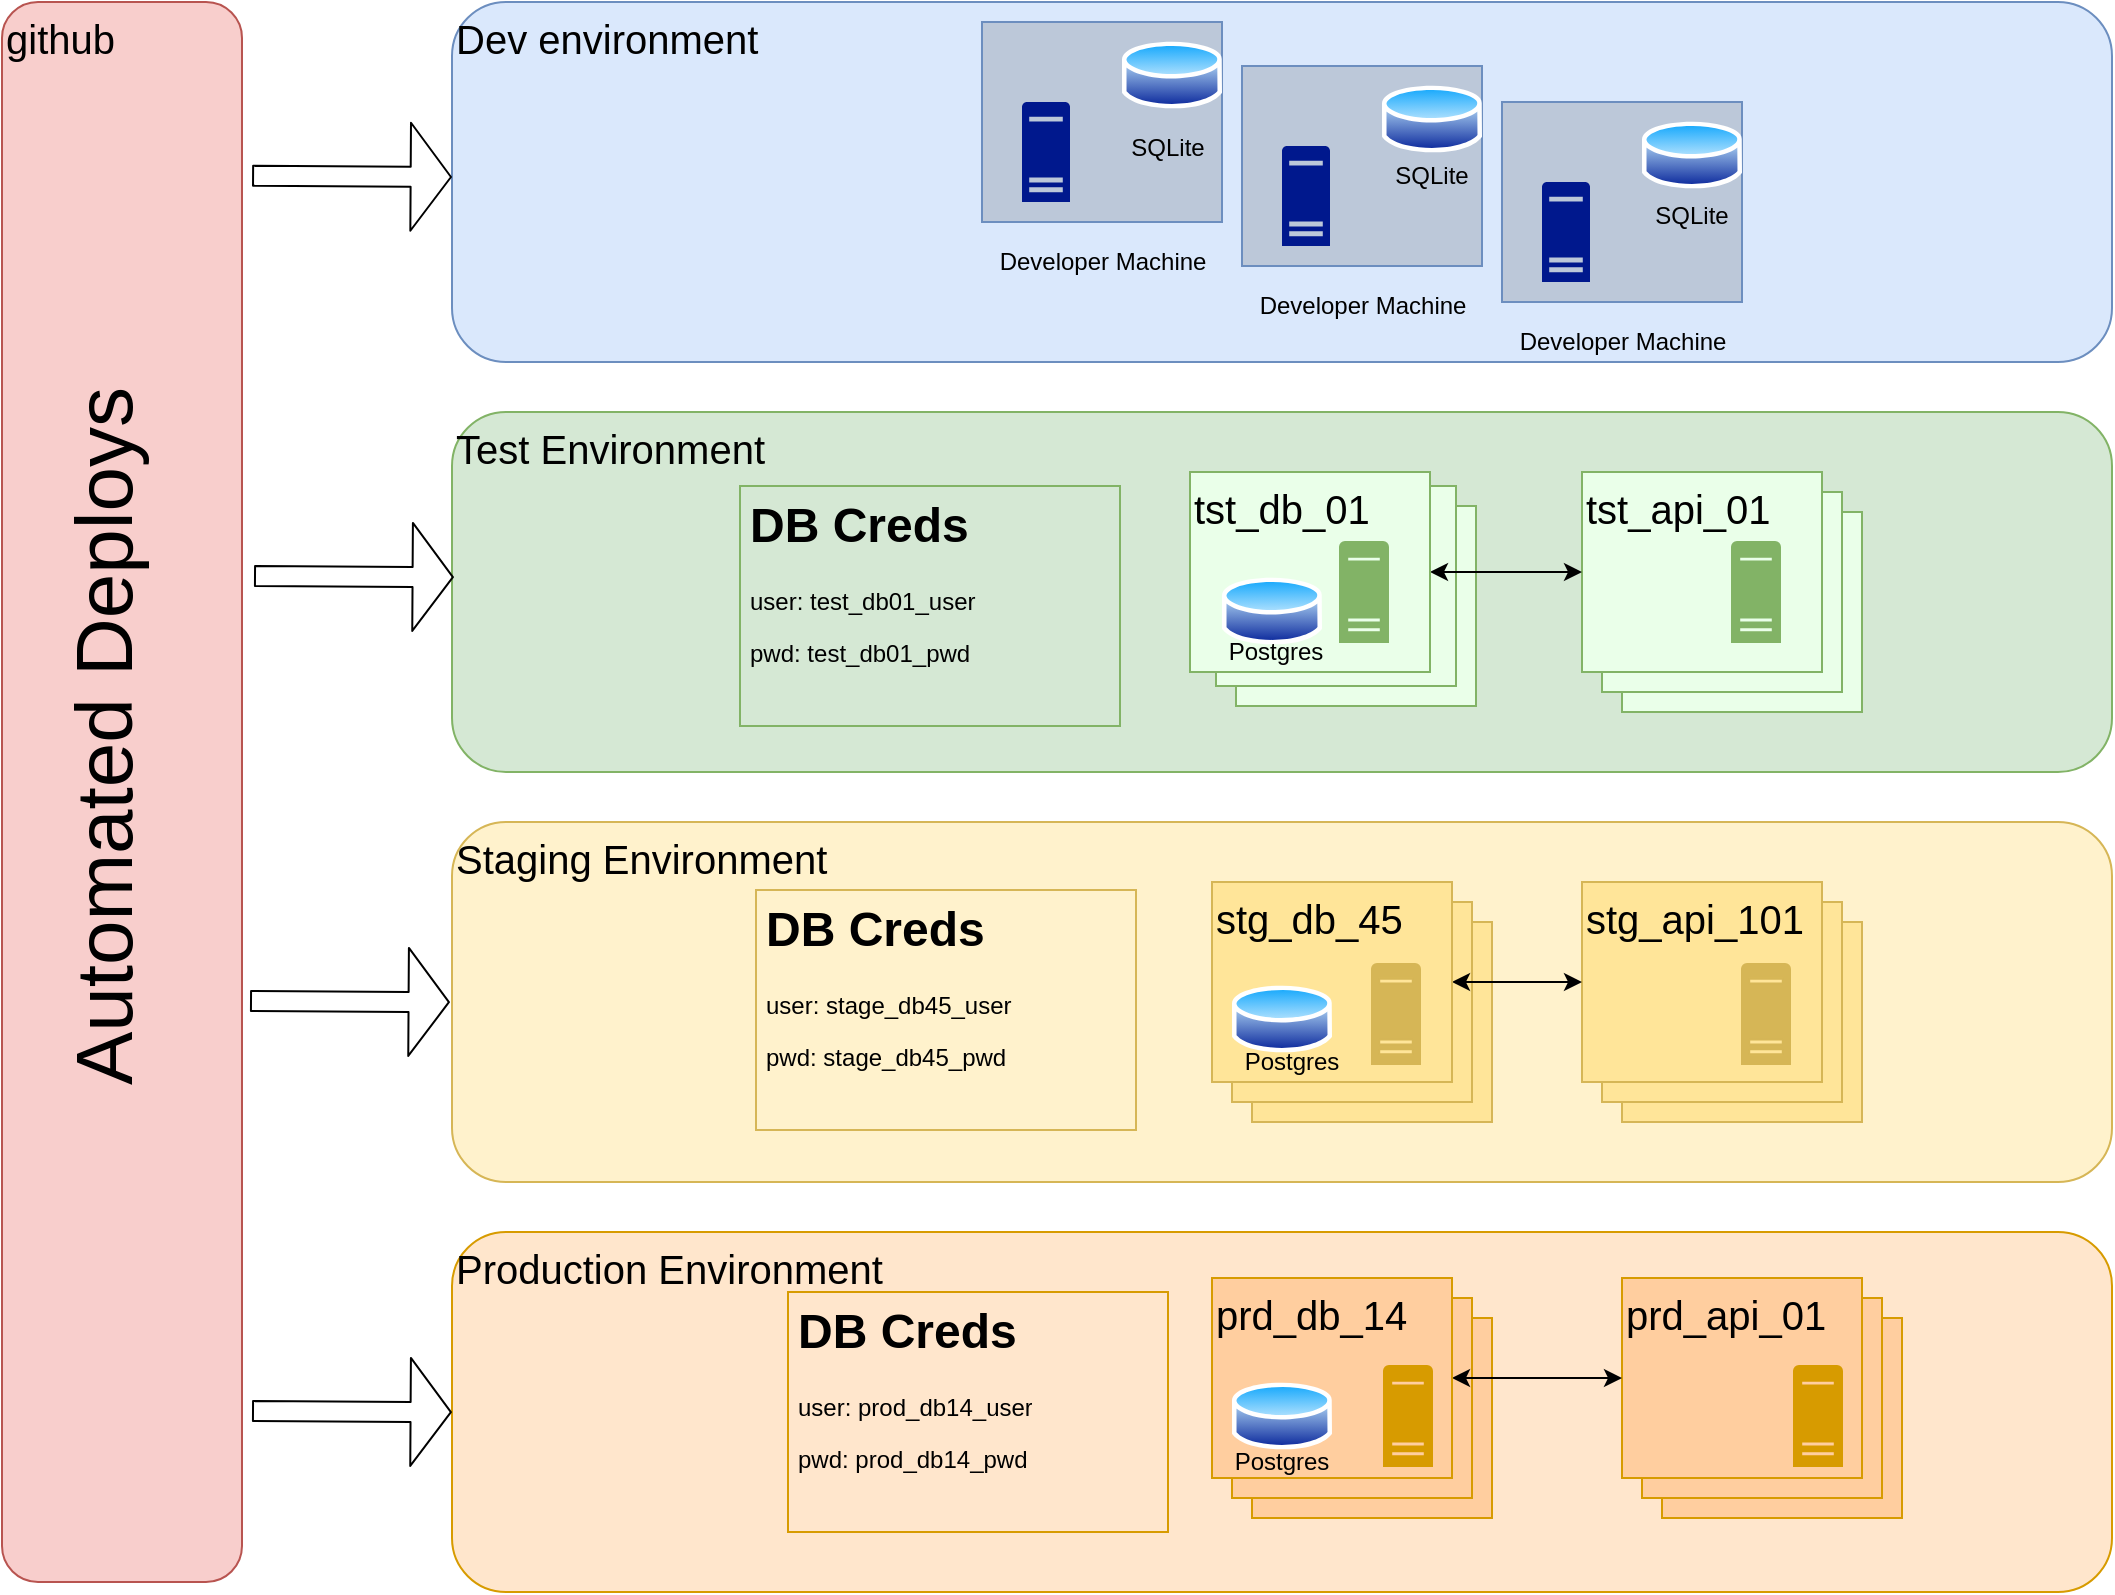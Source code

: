 <mxfile version="13.7.3" type="device"><diagram id="QA4NYWG0GciMG5Gy8Xm0" name="Page-1"><mxGraphModel dx="1426" dy="980" grid="0" gridSize="10" guides="1" tooltips="1" connect="1" arrows="1" fold="1" page="1" pageScale="1" pageWidth="1100" pageHeight="850" math="0" shadow="0"><root><mxCell id="0"/><mxCell id="1" parent="0"/><mxCell id="i8wj20by1rNoWPPWYiJx-12" value="Production Environment" style="rounded=1;whiteSpace=wrap;html=1;rotation=90;horizontal=0;align=left;verticalAlign=top;fontSize=20;fillColor=#ffe6cc;strokeColor=#d79b00;" vertex="1" parent="1"><mxGeometry x="580" y="330" width="180" height="830" as="geometry"/></mxCell><mxCell id="i8wj20by1rNoWPPWYiJx-91" value="" style="rounded=0;whiteSpace=wrap;html=1;fontSize=20;align=left;strokeColor=#d79b00;fillColor=#FFCE9F;verticalAlign=top;" vertex="1" parent="1"><mxGeometry x="860" y="698" width="120" height="100" as="geometry"/></mxCell><mxCell id="i8wj20by1rNoWPPWYiJx-90" value="" style="rounded=0;whiteSpace=wrap;html=1;fontSize=20;align=left;strokeColor=#d79b00;fillColor=#FFCE9F;verticalAlign=top;" vertex="1" parent="1"><mxGeometry x="850" y="688" width="120" height="100" as="geometry"/></mxCell><mxCell id="i8wj20by1rNoWPPWYiJx-11" value="Staging Environment" style="rounded=1;whiteSpace=wrap;html=1;rotation=90;horizontal=0;align=left;verticalAlign=top;fontSize=20;fillColor=#fff2cc;strokeColor=#d6b656;" vertex="1" parent="1"><mxGeometry x="580" y="125" width="180" height="830" as="geometry"/></mxCell><mxCell id="i8wj20by1rNoWPPWYiJx-89" value="" style="rounded=0;whiteSpace=wrap;html=1;fontSize=20;align=left;strokeColor=#d6b656;fillColor=#FFE599;verticalAlign=top;" vertex="1" parent="1"><mxGeometry x="840" y="500" width="120" height="100" as="geometry"/></mxCell><mxCell id="i8wj20by1rNoWPPWYiJx-88" value="" style="rounded=0;whiteSpace=wrap;html=1;fontSize=20;align=left;strokeColor=#d6b656;fillColor=#FFE599;verticalAlign=top;" vertex="1" parent="1"><mxGeometry x="830" y="490" width="120" height="100" as="geometry"/></mxCell><mxCell id="i8wj20by1rNoWPPWYiJx-10" value="Test Environment" style="rounded=1;whiteSpace=wrap;html=1;rotation=90;horizontal=0;align=left;verticalAlign=top;fontSize=20;fillColor=#d5e8d4;strokeColor=#82b366;" vertex="1" parent="1"><mxGeometry x="580" y="-80" width="180" height="830" as="geometry"/></mxCell><mxCell id="i8wj20by1rNoWPPWYiJx-87" value="" style="rounded=0;whiteSpace=wrap;html=1;fontSize=20;align=left;strokeColor=#82b366;fillColor=#EAFFE9;verticalAlign=top;" vertex="1" parent="1"><mxGeometry x="840" y="295" width="120" height="100" as="geometry"/></mxCell><mxCell id="i8wj20by1rNoWPPWYiJx-86" value="" style="rounded=0;whiteSpace=wrap;html=1;fontSize=20;align=left;strokeColor=#82b366;fillColor=#EAFFE9;verticalAlign=top;" vertex="1" parent="1"><mxGeometry x="830" y="285" width="120" height="100" as="geometry"/></mxCell><mxCell id="i8wj20by1rNoWPPWYiJx-85" value="" style="rounded=0;whiteSpace=wrap;html=1;fontSize=20;align=left;strokeColor=#d79b00;fillColor=#FFCE9F;verticalAlign=top;" vertex="1" parent="1"><mxGeometry x="655" y="698" width="120" height="100" as="geometry"/></mxCell><mxCell id="i8wj20by1rNoWPPWYiJx-84" value="" style="rounded=0;whiteSpace=wrap;html=1;fontSize=20;align=left;strokeColor=#d79b00;fillColor=#FFCE9F;verticalAlign=top;" vertex="1" parent="1"><mxGeometry x="645" y="688" width="120" height="100" as="geometry"/></mxCell><mxCell id="i8wj20by1rNoWPPWYiJx-83" value="" style="rounded=0;whiteSpace=wrap;html=1;fontSize=20;align=left;strokeColor=#d6b656;fillColor=#FFE599;verticalAlign=top;" vertex="1" parent="1"><mxGeometry x="655" y="500" width="120" height="100" as="geometry"/></mxCell><mxCell id="i8wj20by1rNoWPPWYiJx-82" value="" style="rounded=0;whiteSpace=wrap;html=1;fontSize=20;align=left;strokeColor=#d6b656;fillColor=#FFE599;verticalAlign=top;" vertex="1" parent="1"><mxGeometry x="645" y="490" width="120" height="100" as="geometry"/></mxCell><mxCell id="i8wj20by1rNoWPPWYiJx-81" value="" style="rounded=0;whiteSpace=wrap;html=1;fontSize=20;align=left;strokeColor=#82b366;fillColor=#EAFFE9;verticalAlign=top;" vertex="1" parent="1"><mxGeometry x="647" y="292" width="120" height="100" as="geometry"/></mxCell><mxCell id="i8wj20by1rNoWPPWYiJx-80" value="" style="rounded=0;whiteSpace=wrap;html=1;fontSize=20;align=left;strokeColor=#82b366;fillColor=#EAFFE9;verticalAlign=top;" vertex="1" parent="1"><mxGeometry x="637" y="282" width="120" height="100" as="geometry"/></mxCell><mxCell id="i8wj20by1rNoWPPWYiJx-48" value="prd_api_01" style="rounded=0;whiteSpace=wrap;html=1;fontSize=20;align=left;strokeColor=#d79b00;fillColor=#FFCE9F;verticalAlign=top;" vertex="1" parent="1"><mxGeometry x="840" y="678" width="120" height="100" as="geometry"/></mxCell><mxCell id="i8wj20by1rNoWPPWYiJx-47" value="stg_api_101" style="rounded=0;whiteSpace=wrap;html=1;fontSize=20;align=left;strokeColor=#d6b656;fillColor=#FFE599;verticalAlign=top;" vertex="1" parent="1"><mxGeometry x="820" y="480" width="120" height="100" as="geometry"/></mxCell><mxCell id="i8wj20by1rNoWPPWYiJx-46" value="tst_api_01" style="rounded=0;whiteSpace=wrap;html=1;fontSize=20;align=left;strokeColor=#82b366;fillColor=#EAFFE9;verticalAlign=top;" vertex="1" parent="1"><mxGeometry x="820" y="275" width="120" height="100" as="geometry"/></mxCell><mxCell id="i8wj20by1rNoWPPWYiJx-1" value="Dev environment" style="rounded=1;whiteSpace=wrap;html=1;rotation=90;horizontal=0;align=left;verticalAlign=top;fontSize=20;fillColor=#dae8fc;strokeColor=#6c8ebf;" vertex="1" parent="1"><mxGeometry x="580" y="-285" width="180" height="830" as="geometry"/></mxCell><mxCell id="i8wj20by1rNoWPPWYiJx-16" value="github" style="rounded=1;whiteSpace=wrap;html=1;fontSize=20;align=left;verticalAlign=top;fillColor=#f8cecc;strokeColor=#b85450;" vertex="1" parent="1"><mxGeometry x="30" y="40" width="120" height="790" as="geometry"/></mxCell><mxCell id="i8wj20by1rNoWPPWYiJx-18" value="" style="group" vertex="1" connectable="0" parent="1"><mxGeometry x="520" y="50" width="120" height="130" as="geometry"/></mxCell><mxCell id="i8wj20by1rNoWPPWYiJx-13" value="" style="rounded=0;whiteSpace=wrap;html=1;fontSize=20;align=left;strokeColor=#6c8ebf;fillColor=#BCC8D9;" vertex="1" parent="i8wj20by1rNoWPPWYiJx-18"><mxGeometry width="120" height="100" as="geometry"/></mxCell><mxCell id="i8wj20by1rNoWPPWYiJx-14" value="" style="aspect=fixed;pointerEvents=1;shadow=0;dashed=0;html=1;strokeColor=none;labelPosition=center;verticalLabelPosition=bottom;verticalAlign=top;align=center;fillColor=#00188D;shape=mxgraph.mscae.enterprise.server_generic;fontSize=20;" vertex="1" parent="i8wj20by1rNoWPPWYiJx-18"><mxGeometry x="20" y="40" width="24" height="50" as="geometry"/></mxCell><mxCell id="i8wj20by1rNoWPPWYiJx-15" value="" style="aspect=fixed;perimeter=ellipsePerimeter;html=1;align=center;shadow=0;dashed=0;spacingTop=3;image;image=img/lib/active_directory/database.svg;fontSize=20;" vertex="1" parent="i8wj20by1rNoWPPWYiJx-18"><mxGeometry x="70" y="8" width="50" height="37" as="geometry"/></mxCell><mxCell id="i8wj20by1rNoWPPWYiJx-17" value="Developer Machine" style="text;html=1;align=center;verticalAlign=middle;resizable=0;points=[];autosize=1;fontSize=12;" vertex="1" parent="i8wj20by1rNoWPPWYiJx-18"><mxGeometry y="110" width="120" height="20" as="geometry"/></mxCell><mxCell id="i8wj20by1rNoWPPWYiJx-74" value="SQLite" style="text;html=1;strokeColor=none;fillColor=none;align=center;verticalAlign=middle;whiteSpace=wrap;rounded=0;fontSize=12;" vertex="1" parent="i8wj20by1rNoWPPWYiJx-18"><mxGeometry x="73" y="53" width="40" height="20" as="geometry"/></mxCell><mxCell id="i8wj20by1rNoWPPWYiJx-19" value="" style="group" vertex="1" connectable="0" parent="1"><mxGeometry x="650" y="72" width="120" height="130" as="geometry"/></mxCell><mxCell id="i8wj20by1rNoWPPWYiJx-20" value="" style="rounded=0;whiteSpace=wrap;html=1;fontSize=20;align=left;strokeColor=#6c8ebf;fillColor=#BCC8D9;" vertex="1" parent="i8wj20by1rNoWPPWYiJx-19"><mxGeometry width="120" height="100" as="geometry"/></mxCell><mxCell id="i8wj20by1rNoWPPWYiJx-21" value="" style="aspect=fixed;pointerEvents=1;shadow=0;dashed=0;html=1;strokeColor=none;labelPosition=center;verticalLabelPosition=bottom;verticalAlign=top;align=center;fillColor=#00188D;shape=mxgraph.mscae.enterprise.server_generic;fontSize=20;" vertex="1" parent="i8wj20by1rNoWPPWYiJx-19"><mxGeometry x="20" y="40" width="24" height="50" as="geometry"/></mxCell><mxCell id="i8wj20by1rNoWPPWYiJx-22" value="" style="aspect=fixed;perimeter=ellipsePerimeter;html=1;align=center;shadow=0;dashed=0;spacingTop=3;image;image=img/lib/active_directory/database.svg;fontSize=20;" vertex="1" parent="i8wj20by1rNoWPPWYiJx-19"><mxGeometry x="70" y="8" width="50" height="37" as="geometry"/></mxCell><mxCell id="i8wj20by1rNoWPPWYiJx-23" value="Developer Machine" style="text;html=1;align=center;verticalAlign=middle;resizable=0;points=[];autosize=1;fontSize=12;" vertex="1" parent="i8wj20by1rNoWPPWYiJx-19"><mxGeometry y="110" width="120" height="20" as="geometry"/></mxCell><mxCell id="i8wj20by1rNoWPPWYiJx-75" value="SQLite" style="text;html=1;strokeColor=none;fillColor=none;align=center;verticalAlign=middle;whiteSpace=wrap;rounded=0;fontSize=12;" vertex="1" parent="i8wj20by1rNoWPPWYiJx-19"><mxGeometry x="75" y="45" width="40" height="20" as="geometry"/></mxCell><mxCell id="i8wj20by1rNoWPPWYiJx-24" value="" style="group" vertex="1" connectable="0" parent="1"><mxGeometry x="780" y="90" width="120" height="130" as="geometry"/></mxCell><mxCell id="i8wj20by1rNoWPPWYiJx-25" value="" style="rounded=0;whiteSpace=wrap;html=1;fontSize=20;align=left;strokeColor=#6c8ebf;fillColor=#BCC8D9;" vertex="1" parent="i8wj20by1rNoWPPWYiJx-24"><mxGeometry width="120" height="100" as="geometry"/></mxCell><mxCell id="i8wj20by1rNoWPPWYiJx-26" value="" style="aspect=fixed;pointerEvents=1;shadow=0;dashed=0;html=1;strokeColor=none;labelPosition=center;verticalLabelPosition=bottom;verticalAlign=top;align=center;fillColor=#00188D;shape=mxgraph.mscae.enterprise.server_generic;fontSize=20;" vertex="1" parent="i8wj20by1rNoWPPWYiJx-24"><mxGeometry x="20" y="40" width="24" height="50" as="geometry"/></mxCell><mxCell id="i8wj20by1rNoWPPWYiJx-27" value="" style="aspect=fixed;perimeter=ellipsePerimeter;html=1;align=center;shadow=0;dashed=0;spacingTop=3;image;image=img/lib/active_directory/database.svg;fontSize=20;" vertex="1" parent="i8wj20by1rNoWPPWYiJx-24"><mxGeometry x="70" y="8" width="50" height="37" as="geometry"/></mxCell><mxCell id="i8wj20by1rNoWPPWYiJx-28" value="Developer Machine" style="text;html=1;align=center;verticalAlign=middle;resizable=0;points=[];autosize=1;fontSize=12;" vertex="1" parent="i8wj20by1rNoWPPWYiJx-24"><mxGeometry y="110" width="120" height="20" as="geometry"/></mxCell><mxCell id="i8wj20by1rNoWPPWYiJx-76" value="SQLite" style="text;html=1;strokeColor=none;fillColor=none;align=center;verticalAlign=middle;whiteSpace=wrap;rounded=0;fontSize=12;" vertex="1" parent="i8wj20by1rNoWPPWYiJx-24"><mxGeometry x="75" y="47" width="40" height="20" as="geometry"/></mxCell><mxCell id="i8wj20by1rNoWPPWYiJx-42" value="" style="aspect=fixed;pointerEvents=1;shadow=0;dashed=0;html=1;strokeColor=#82b366;labelPosition=center;verticalLabelPosition=bottom;verticalAlign=top;align=center;shape=mxgraph.mscae.enterprise.server_generic;fontSize=20;fillColor=#82B366;" vertex="1" parent="1"><mxGeometry x="895" y="310" width="24" height="50" as="geometry"/></mxCell><mxCell id="i8wj20by1rNoWPPWYiJx-43" value="" style="aspect=fixed;pointerEvents=1;shadow=0;dashed=0;html=1;strokeColor=#d6b656;labelPosition=center;verticalLabelPosition=bottom;verticalAlign=top;align=center;shape=mxgraph.mscae.enterprise.server_generic;fontSize=20;fillColor=#D6B656;" vertex="1" parent="1"><mxGeometry x="900" y="521" width="24" height="50" as="geometry"/></mxCell><mxCell id="i8wj20by1rNoWPPWYiJx-44" value="" style="aspect=fixed;pointerEvents=1;shadow=0;dashed=0;html=1;strokeColor=#d79b00;labelPosition=center;verticalLabelPosition=bottom;verticalAlign=top;align=center;shape=mxgraph.mscae.enterprise.server_generic;fontSize=20;fillColor=#D79B00;" vertex="1" parent="1"><mxGeometry x="926" y="722" width="24" height="50" as="geometry"/></mxCell><mxCell id="i8wj20by1rNoWPPWYiJx-52" value="" style="shape=flexArrow;endArrow=classic;html=1;fontSize=12;exitX=1.042;exitY=0.11;exitDx=0;exitDy=0;exitPerimeter=0;endWidth=43;endSize=6.39;" edge="1" parent="1" source="i8wj20by1rNoWPPWYiJx-16" target="i8wj20by1rNoWPPWYiJx-1"><mxGeometry width="50" height="50" relative="1" as="geometry"><mxPoint x="152" y="137" as="sourcePoint"/><mxPoint x="202" y="87" as="targetPoint"/></mxGeometry></mxCell><mxCell id="i8wj20by1rNoWPPWYiJx-53" value="" style="shape=flexArrow;endArrow=classic;html=1;fontSize=12;exitX=1.042;exitY=0.11;exitDx=0;exitDy=0;exitPerimeter=0;endWidth=43;endSize=6.39;" edge="1" parent="1"><mxGeometry width="50" height="50" relative="1" as="geometry"><mxPoint x="156.0" y="327.0" as="sourcePoint"/><mxPoint x="255.96" y="327.602" as="targetPoint"/></mxGeometry></mxCell><mxCell id="i8wj20by1rNoWPPWYiJx-54" value="" style="shape=flexArrow;endArrow=classic;html=1;fontSize=12;exitX=1.042;exitY=0.11;exitDx=0;exitDy=0;exitPerimeter=0;endWidth=43;endSize=6.39;" edge="1" parent="1"><mxGeometry width="50" height="50" relative="1" as="geometry"><mxPoint x="154.0" y="539.5" as="sourcePoint"/><mxPoint x="253.96" y="540.102" as="targetPoint"/></mxGeometry></mxCell><mxCell id="i8wj20by1rNoWPPWYiJx-55" value="" style="shape=flexArrow;endArrow=classic;html=1;fontSize=12;exitX=1.042;exitY=0.11;exitDx=0;exitDy=0;exitPerimeter=0;endWidth=43;endSize=6.39;" edge="1" parent="1"><mxGeometry width="50" height="50" relative="1" as="geometry"><mxPoint x="155.0" y="744.5" as="sourcePoint"/><mxPoint x="254.96" y="745.102" as="targetPoint"/></mxGeometry></mxCell><mxCell id="i8wj20by1rNoWPPWYiJx-70" style="edgeStyle=orthogonalEdgeStyle;rounded=0;orthogonalLoop=1;jettySize=auto;html=1;fontSize=12;startArrow=classic;startFill=1;" edge="1" parent="1" source="i8wj20by1rNoWPPWYiJx-56" target="i8wj20by1rNoWPPWYiJx-46"><mxGeometry relative="1" as="geometry"/></mxCell><mxCell id="i8wj20by1rNoWPPWYiJx-56" value="tst_db_01" style="rounded=0;whiteSpace=wrap;html=1;fontSize=20;align=left;strokeColor=#82b366;fillColor=#EAFFE9;verticalAlign=top;" vertex="1" parent="1"><mxGeometry x="624" y="275" width="120" height="100" as="geometry"/></mxCell><mxCell id="i8wj20by1rNoWPPWYiJx-57" value="" style="aspect=fixed;pointerEvents=1;shadow=0;dashed=0;html=1;strokeColor=#82b366;labelPosition=center;verticalLabelPosition=bottom;verticalAlign=top;align=center;shape=mxgraph.mscae.enterprise.server_generic;fontSize=20;fillColor=#82B366;" vertex="1" parent="1"><mxGeometry x="699" y="310" width="24" height="50" as="geometry"/></mxCell><mxCell id="i8wj20by1rNoWPPWYiJx-58" value="" style="aspect=fixed;perimeter=ellipsePerimeter;html=1;align=center;shadow=0;dashed=0;spacingTop=3;image;image=img/lib/active_directory/database.svg;fontSize=20;" vertex="1" parent="1"><mxGeometry x="640" y="326" width="50" height="37" as="geometry"/></mxCell><mxCell id="i8wj20by1rNoWPPWYiJx-69" style="edgeStyle=orthogonalEdgeStyle;rounded=0;orthogonalLoop=1;jettySize=auto;html=1;fontSize=12;startFill=1;startArrow=classic;" edge="1" parent="1" source="i8wj20by1rNoWPPWYiJx-59" target="i8wj20by1rNoWPPWYiJx-47"><mxGeometry relative="1" as="geometry"/></mxCell><mxCell id="i8wj20by1rNoWPPWYiJx-59" value="stg_db_45" style="rounded=0;whiteSpace=wrap;html=1;fontSize=20;align=left;strokeColor=#d6b656;fillColor=#FFE599;verticalAlign=top;" vertex="1" parent="1"><mxGeometry x="635" y="480" width="120" height="100" as="geometry"/></mxCell><mxCell id="i8wj20by1rNoWPPWYiJx-60" value="" style="aspect=fixed;pointerEvents=1;shadow=0;dashed=0;html=1;strokeColor=#d6b656;labelPosition=center;verticalLabelPosition=bottom;verticalAlign=top;align=center;shape=mxgraph.mscae.enterprise.server_generic;fontSize=20;fillColor=#D6B656;" vertex="1" parent="1"><mxGeometry x="715" y="521" width="24" height="50" as="geometry"/></mxCell><mxCell id="i8wj20by1rNoWPPWYiJx-61" value="" style="aspect=fixed;perimeter=ellipsePerimeter;html=1;align=center;shadow=0;dashed=0;spacingTop=3;image;image=img/lib/active_directory/database.svg;fontSize=20;" vertex="1" parent="1"><mxGeometry x="645" y="530" width="50" height="37" as="geometry"/></mxCell><mxCell id="i8wj20by1rNoWPPWYiJx-68" style="edgeStyle=orthogonalEdgeStyle;rounded=0;orthogonalLoop=1;jettySize=auto;html=1;fontSize=12;startFill=1;startArrow=classic;" edge="1" parent="1" source="i8wj20by1rNoWPPWYiJx-62" target="i8wj20by1rNoWPPWYiJx-48"><mxGeometry relative="1" as="geometry"/></mxCell><mxCell id="i8wj20by1rNoWPPWYiJx-62" value="prd_db_14" style="rounded=0;whiteSpace=wrap;html=1;fontSize=20;align=left;strokeColor=#d79b00;fillColor=#FFCE9F;verticalAlign=top;" vertex="1" parent="1"><mxGeometry x="635" y="678" width="120" height="100" as="geometry"/></mxCell><mxCell id="i8wj20by1rNoWPPWYiJx-63" value="" style="aspect=fixed;pointerEvents=1;shadow=0;dashed=0;html=1;strokeColor=#d79b00;labelPosition=center;verticalLabelPosition=bottom;verticalAlign=top;align=center;shape=mxgraph.mscae.enterprise.server_generic;fontSize=20;fillColor=#D79B00;" vertex="1" parent="1"><mxGeometry x="721" y="722" width="24" height="50" as="geometry"/></mxCell><mxCell id="i8wj20by1rNoWPPWYiJx-64" value="" style="aspect=fixed;perimeter=ellipsePerimeter;html=1;align=center;shadow=0;dashed=0;spacingTop=3;image;image=img/lib/active_directory/database.svg;fontSize=20;" vertex="1" parent="1"><mxGeometry x="645" y="728.5" width="50" height="37" as="geometry"/></mxCell><mxCell id="i8wj20by1rNoWPPWYiJx-71" value="&lt;h1&gt;DB Creds&lt;/h1&gt;&lt;p&gt;user: test_db01_user&lt;/p&gt;&lt;p&gt;pwd: test_db01_pwd&lt;/p&gt;" style="text;html=1;strokeColor=#82b366;fillColor=#d5e8d4;spacing=5;spacingTop=-20;whiteSpace=wrap;overflow=hidden;rounded=0;fontSize=12;align=left;" vertex="1" parent="1"><mxGeometry x="399" y="282" width="190" height="120" as="geometry"/></mxCell><mxCell id="i8wj20by1rNoWPPWYiJx-72" value="&lt;h1&gt;DB Creds&lt;/h1&gt;&lt;p&gt;user: stage_db45_user&lt;/p&gt;&lt;p&gt;pwd: stage_db45_pwd&lt;/p&gt;" style="text;html=1;strokeColor=#d6b656;fillColor=#fff2cc;spacing=5;spacingTop=-20;whiteSpace=wrap;overflow=hidden;rounded=0;fontSize=12;align=left;" vertex="1" parent="1"><mxGeometry x="407" y="484" width="190" height="120" as="geometry"/></mxCell><mxCell id="i8wj20by1rNoWPPWYiJx-73" value="&lt;h1&gt;DB Creds&lt;/h1&gt;&lt;p&gt;user: prod_db14_user&lt;/p&gt;&lt;p&gt;pwd: prod_db14_pwd&lt;/p&gt;" style="text;html=1;strokeColor=#d79b00;fillColor=#ffe6cc;spacing=5;spacingTop=-20;whiteSpace=wrap;overflow=hidden;rounded=0;fontSize=12;align=left;" vertex="1" parent="1"><mxGeometry x="423" y="685" width="190" height="120" as="geometry"/></mxCell><mxCell id="i8wj20by1rNoWPPWYiJx-77" value="Postgres" style="text;html=1;strokeColor=none;fillColor=none;align=center;verticalAlign=middle;whiteSpace=wrap;rounded=0;fontSize=12;" vertex="1" parent="1"><mxGeometry x="647" y="355" width="40" height="20" as="geometry"/></mxCell><mxCell id="i8wj20by1rNoWPPWYiJx-78" value="Postgres" style="text;html=1;strokeColor=none;fillColor=none;align=center;verticalAlign=middle;whiteSpace=wrap;rounded=0;fontSize=12;" vertex="1" parent="1"><mxGeometry x="655" y="560" width="40" height="20" as="geometry"/></mxCell><mxCell id="i8wj20by1rNoWPPWYiJx-79" value="Postgres" style="text;html=1;strokeColor=none;fillColor=none;align=center;verticalAlign=middle;whiteSpace=wrap;rounded=0;fontSize=12;" vertex="1" parent="1"><mxGeometry x="650" y="760" width="40" height="20" as="geometry"/></mxCell><mxCell id="i8wj20by1rNoWPPWYiJx-93" value="Automated Deploys" style="text;html=1;strokeColor=none;fillColor=none;align=center;verticalAlign=middle;whiteSpace=wrap;rounded=0;fontSize=40;rotation=-90;" vertex="1" parent="1"><mxGeometry x="-108" y="397" width="376" height="20" as="geometry"/></mxCell></root></mxGraphModel></diagram></mxfile>